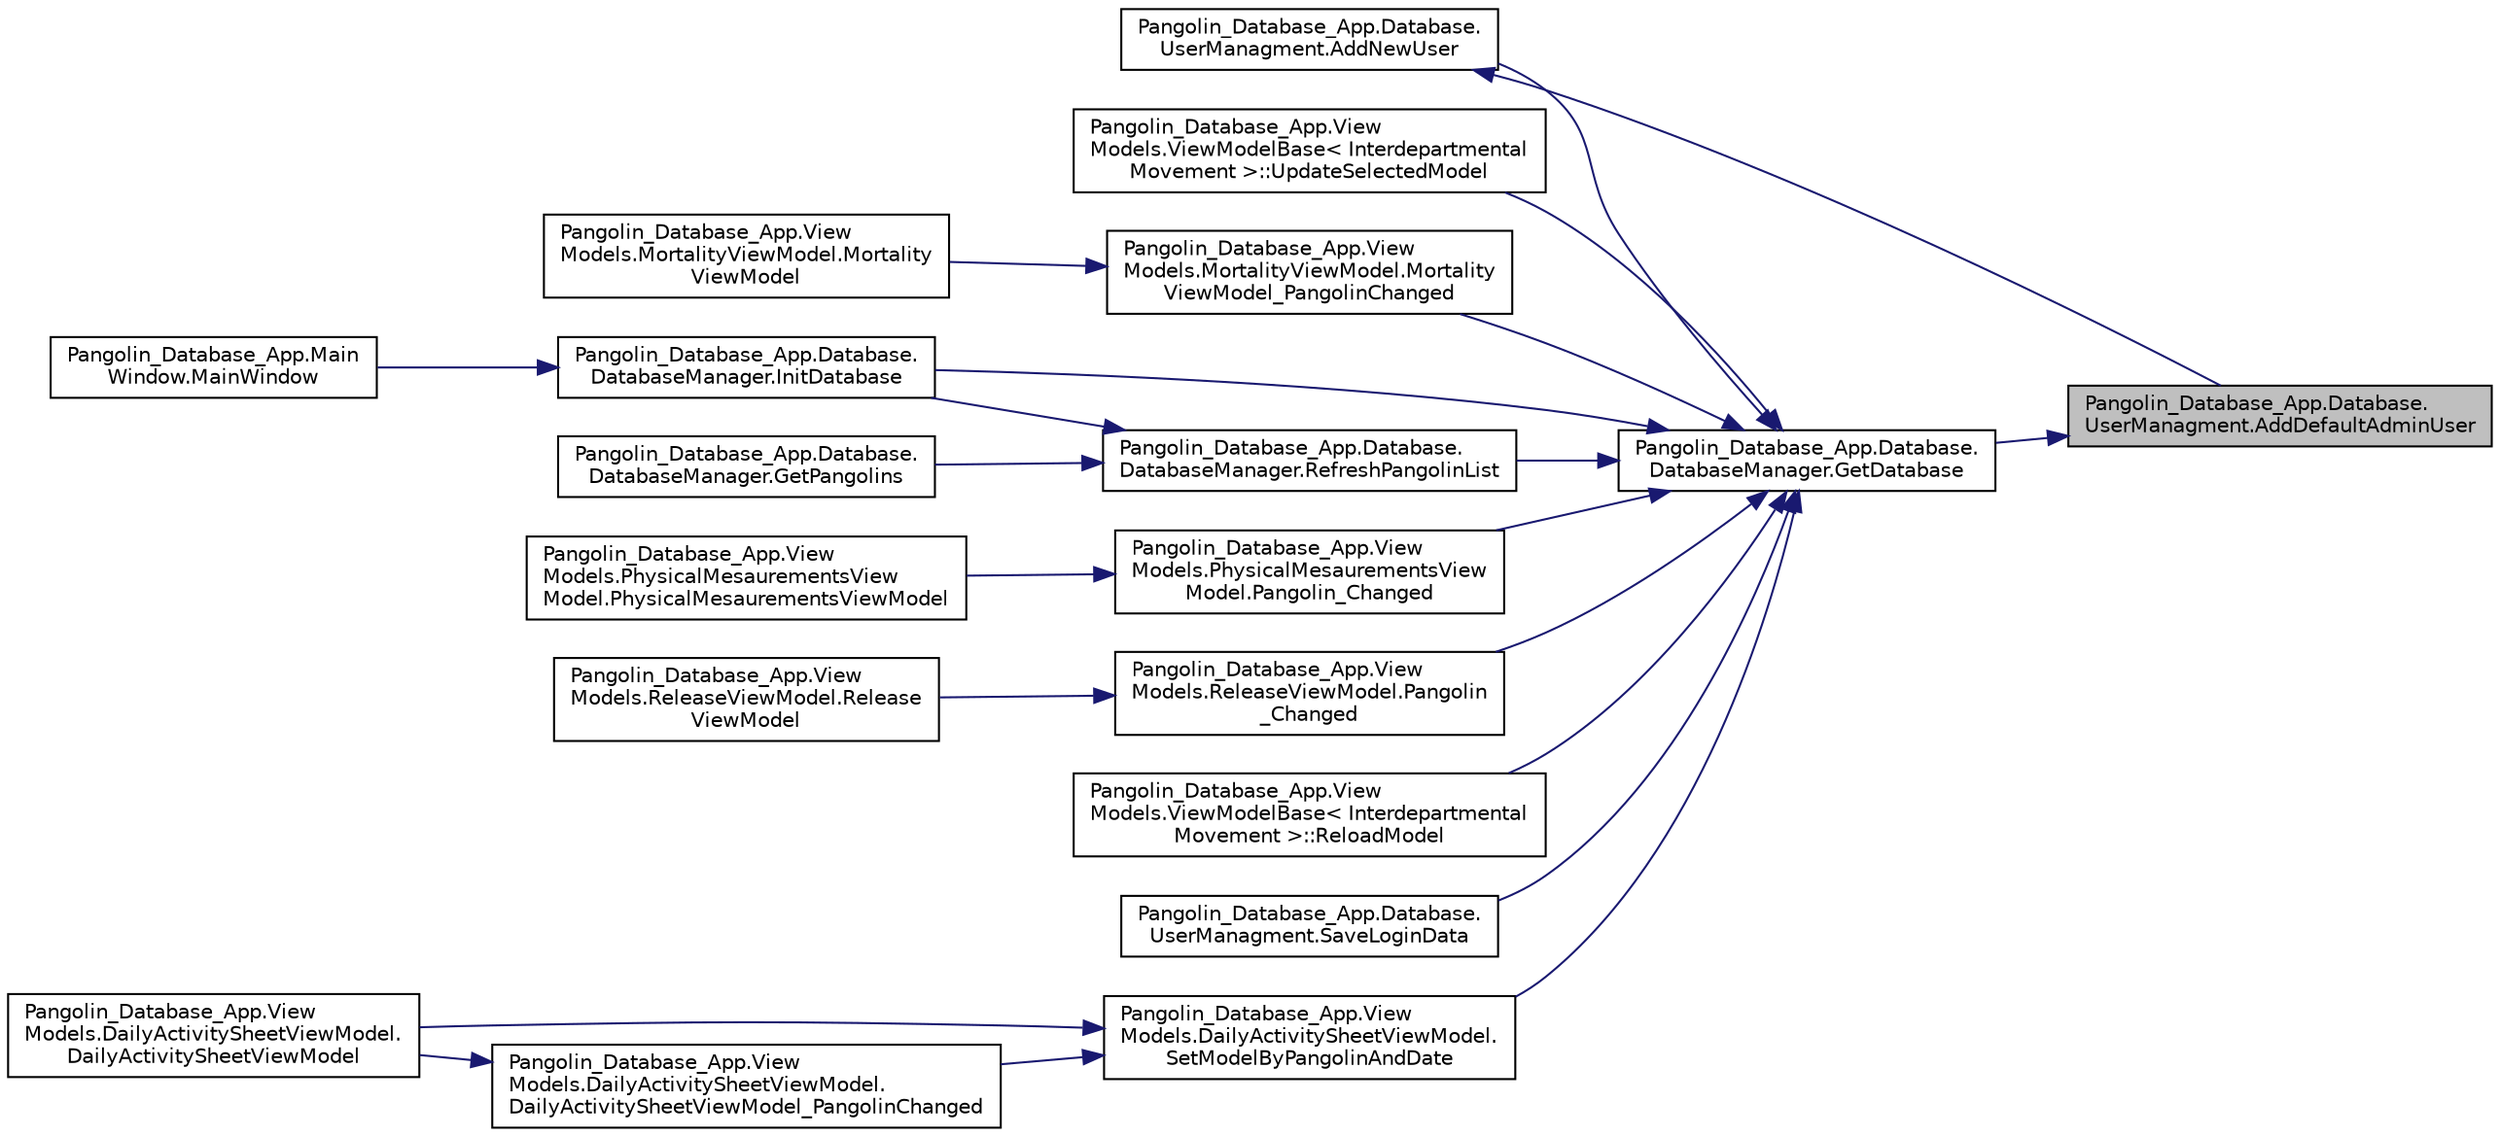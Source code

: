 digraph "Pangolin_Database_App.Database.UserManagment.AddDefaultAdminUser"
{
 // LATEX_PDF_SIZE
  edge [fontname="Helvetica",fontsize="10",labelfontname="Helvetica",labelfontsize="10"];
  node [fontname="Helvetica",fontsize="10",shape=record];
  rankdir="RL";
  Node1 [label="Pangolin_Database_App.Database.\lUserManagment.AddDefaultAdminUser",height=0.2,width=0.4,color="black", fillcolor="grey75", style="filled", fontcolor="black",tooltip="ads new default admin user"];
  Node1 -> Node2 [dir="back",color="midnightblue",fontsize="10",style="solid"];
  Node2 [label="Pangolin_Database_App.Database.\lDatabaseManager.GetDatabase",height=0.2,width=0.4,color="black", fillcolor="white", style="filled",URL="$class_pangolin___database___app_1_1_database_1_1_database_manager.html#a7c515fef991e27f810556287735b6f81",tooltip="Singelton-Pattern to get database"];
  Node2 -> Node3 [dir="back",color="midnightblue",fontsize="10",style="solid"];
  Node3 [label="Pangolin_Database_App.Database.\lUserManagment.AddNewUser",height=0.2,width=0.4,color="black", fillcolor="white", style="filled",URL="$class_pangolin___database___app_1_1_database_1_1_user_managment.html#a0dd3e54ff7217a1cd4b43720e3f6ac0a",tooltip="This method adds a new user to database"];
  Node3 -> Node1 [dir="back",color="midnightblue",fontsize="10",style="solid"];
  Node2 -> Node4 [dir="back",color="midnightblue",fontsize="10",style="solid"];
  Node4 [label="Pangolin_Database_App.Database.\lDatabaseManager.InitDatabase",height=0.2,width=0.4,color="black", fillcolor="white", style="filled",URL="$class_pangolin___database___app_1_1_database_1_1_database_manager.html#ab4082c7d12bd463e8a3aad6c7f065140",tooltip="Initalizes the database"];
  Node4 -> Node5 [dir="back",color="midnightblue",fontsize="10",style="solid"];
  Node5 [label="Pangolin_Database_App.Main\lWindow.MainWindow",height=0.2,width=0.4,color="black", fillcolor="white", style="filled",URL="$class_pangolin___database___app_1_1_main_window.html#a20e4da65995065b19a80d829c78b9489",tooltip=" "];
  Node2 -> Node6 [dir="back",color="midnightblue",fontsize="10",style="solid"];
  Node6 [label="Pangolin_Database_App.View\lModels.MortalityViewModel.Mortality\lViewModel_PangolinChanged",height=0.2,width=0.4,color="black", fillcolor="white", style="filled",URL="$class_pangolin___database___app_1_1_view_models_1_1_mortality_view_model.html#aade9e79c9784d8c87c623f5d16d78a74",tooltip=" "];
  Node6 -> Node7 [dir="back",color="midnightblue",fontsize="10",style="solid"];
  Node7 [label="Pangolin_Database_App.View\lModels.MortalityViewModel.Mortality\lViewModel",height=0.2,width=0.4,color="black", fillcolor="white", style="filled",URL="$class_pangolin___database___app_1_1_view_models_1_1_mortality_view_model.html#a99ffe936f3c1293d36d51dc3fc7ce2bd",tooltip=" "];
  Node2 -> Node8 [dir="back",color="midnightblue",fontsize="10",style="solid"];
  Node8 [label="Pangolin_Database_App.View\lModels.PhysicalMesaurementsView\lModel.Pangolin_Changed",height=0.2,width=0.4,color="black", fillcolor="white", style="filled",URL="$class_pangolin___database___app_1_1_view_models_1_1_physical_mesaurements_view_model.html#aedfc5ac9c0f372745db36591fe853c27",tooltip="Sets model for pangolin"];
  Node8 -> Node9 [dir="back",color="midnightblue",fontsize="10",style="solid"];
  Node9 [label="Pangolin_Database_App.View\lModels.PhysicalMesaurementsView\lModel.PhysicalMesaurementsViewModel",height=0.2,width=0.4,color="black", fillcolor="white", style="filled",URL="$class_pangolin___database___app_1_1_view_models_1_1_physical_mesaurements_view_model.html#a8de676a3e8f3de6cdec148af2e36fd46",tooltip=" "];
  Node2 -> Node10 [dir="back",color="midnightblue",fontsize="10",style="solid"];
  Node10 [label="Pangolin_Database_App.View\lModels.ReleaseViewModel.Pangolin\l_Changed",height=0.2,width=0.4,color="black", fillcolor="white", style="filled",URL="$class_pangolin___database___app_1_1_view_models_1_1_release_view_model.html#a1994c45904a9cd60004f588654d11d06",tooltip="Sets model for pangolin"];
  Node10 -> Node11 [dir="back",color="midnightblue",fontsize="10",style="solid"];
  Node11 [label="Pangolin_Database_App.View\lModels.ReleaseViewModel.Release\lViewModel",height=0.2,width=0.4,color="black", fillcolor="white", style="filled",URL="$class_pangolin___database___app_1_1_view_models_1_1_release_view_model.html#a222dd4b174566a0cc8538070fb517114",tooltip=" "];
  Node2 -> Node12 [dir="back",color="midnightblue",fontsize="10",style="solid"];
  Node12 [label="Pangolin_Database_App.Database.\lDatabaseManager.RefreshPangolinList",height=0.2,width=0.4,color="black", fillcolor="white", style="filled",URL="$class_pangolin___database___app_1_1_database_1_1_database_manager.html#a05afb506259ce6e89ced0aa9d6820e5e",tooltip="Refreshes the pangolin list"];
  Node12 -> Node13 [dir="back",color="midnightblue",fontsize="10",style="solid"];
  Node13 [label="Pangolin_Database_App.Database.\lDatabaseManager.GetPangolins",height=0.2,width=0.4,color="black", fillcolor="white", style="filled",URL="$class_pangolin___database___app_1_1_database_1_1_database_manager.html#a2cd131aeb20e5af1b6c329e6b24656e4",tooltip="Get all pangolins of the database"];
  Node12 -> Node4 [dir="back",color="midnightblue",fontsize="10",style="solid"];
  Node2 -> Node14 [dir="back",color="midnightblue",fontsize="10",style="solid"];
  Node14 [label="Pangolin_Database_App.View\lModels.ViewModelBase\< Interdepartmental\lMovement \>::ReloadModel",height=0.2,width=0.4,color="black", fillcolor="white", style="filled",URL="$class_pangolin___database___app_1_1_view_models_1_1_view_model_base.html#a333216f228ae94c0eab164ad29481492",tooltip="Resets the selected model to its default value"];
  Node2 -> Node15 [dir="back",color="midnightblue",fontsize="10",style="solid"];
  Node15 [label="Pangolin_Database_App.Database.\lUserManagment.SaveLoginData",height=0.2,width=0.4,color="black", fillcolor="white", style="filled",URL="$class_pangolin___database___app_1_1_database_1_1_user_managment.html#a609810049de327dd95196ee5a4206cac",tooltip="Saves login data of current user as a xml cookie"];
  Node2 -> Node16 [dir="back",color="midnightblue",fontsize="10",style="solid"];
  Node16 [label="Pangolin_Database_App.View\lModels.DailyActivitySheetViewModel.\lSetModelByPangolinAndDate",height=0.2,width=0.4,color="black", fillcolor="white", style="filled",URL="$class_pangolin___database___app_1_1_view_models_1_1_daily_activity_sheet_view_model.html#a0506c54f35475de016a32658e77e37ae",tooltip="Triers to get a existing model by date and pangolin or returns a new one if no found"];
  Node16 -> Node17 [dir="back",color="midnightblue",fontsize="10",style="solid"];
  Node17 [label="Pangolin_Database_App.View\lModels.DailyActivitySheetViewModel.\lDailyActivitySheetViewModel",height=0.2,width=0.4,color="black", fillcolor="white", style="filled",URL="$class_pangolin___database___app_1_1_view_models_1_1_daily_activity_sheet_view_model.html#aa745fd0f851c3ecfab6d1f3dfc01b0ba",tooltip=" "];
  Node16 -> Node18 [dir="back",color="midnightblue",fontsize="10",style="solid"];
  Node18 [label="Pangolin_Database_App.View\lModels.DailyActivitySheetViewModel.\lDailyActivitySheetViewModel_PangolinChanged",height=0.2,width=0.4,color="black", fillcolor="white", style="filled",URL="$class_pangolin___database___app_1_1_view_models_1_1_daily_activity_sheet_view_model.html#a224f438a1fdf4bea06e0976c56efa225",tooltip="Check if there is a existing model for this pangolin at current date or set new model"];
  Node18 -> Node17 [dir="back",color="midnightblue",fontsize="10",style="solid"];
  Node2 -> Node19 [dir="back",color="midnightblue",fontsize="10",style="solid"];
  Node19 [label="Pangolin_Database_App.View\lModels.ViewModelBase\< Interdepartmental\lMovement \>::UpdateSelectedModel",height=0.2,width=0.4,color="black", fillcolor="white", style="filled",URL="$class_pangolin___database___app_1_1_view_models_1_1_view_model_base.html#aa84a3b3c58bce35a5c82ff64f20d8b5c",tooltip="Checks if the selected model is already in the database, if yes the model will be updated if no the m..."];
}
